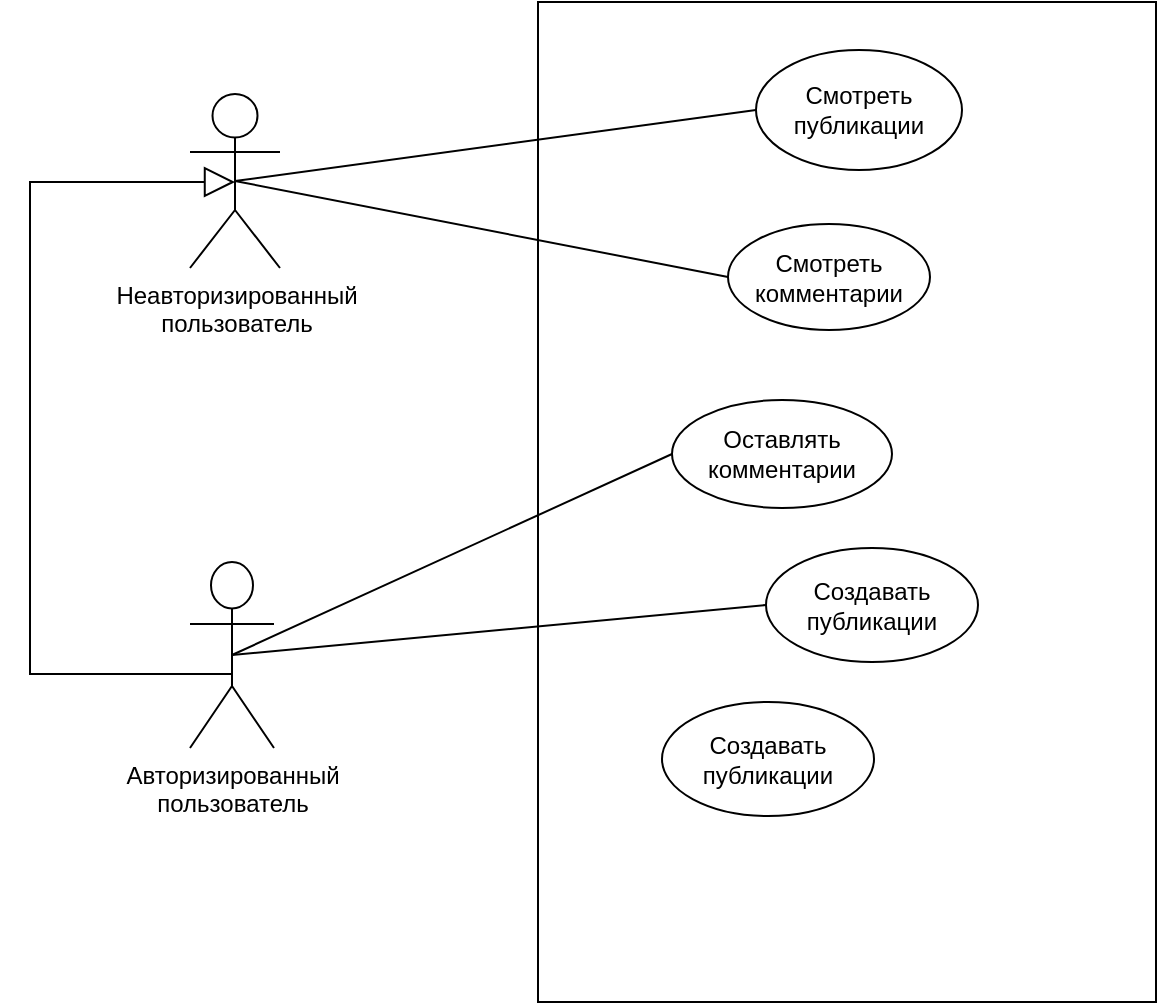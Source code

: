<mxfile version="24.9.1">
  <diagram id="OHagz_9Yiikdr4rXO1yo" name="Страница 1">
    <mxGraphModel dx="1402" dy="614" grid="0" gridSize="10" guides="1" tooltips="1" connect="1" arrows="1" fold="1" page="0" pageScale="1" pageWidth="827" pageHeight="1169" math="0" shadow="0">
      <root>
        <mxCell id="0" />
        <mxCell id="1" parent="0" />
        <mxCell id="B0YOqnxowSEeAvgDbwUn-8" style="rounded=0;orthogonalLoop=1;jettySize=auto;html=1;exitX=0.5;exitY=0.5;exitDx=0;exitDy=0;exitPerimeter=0;entryX=0;entryY=0.5;entryDx=0;entryDy=0;endArrow=none;endFill=0;" edge="1" parent="1" source="aujBNVwlEjMIlrqZJZry-2" target="B0YOqnxowSEeAvgDbwUn-6">
          <mxGeometry relative="1" as="geometry" />
        </mxCell>
        <mxCell id="B0YOqnxowSEeAvgDbwUn-9" style="rounded=0;orthogonalLoop=1;jettySize=auto;html=1;exitX=0.5;exitY=0.5;exitDx=0;exitDy=0;exitPerimeter=0;entryX=0;entryY=0.5;entryDx=0;entryDy=0;endArrow=none;endFill=0;" edge="1" parent="1" source="aujBNVwlEjMIlrqZJZry-2" target="B0YOqnxowSEeAvgDbwUn-7">
          <mxGeometry relative="1" as="geometry" />
        </mxCell>
        <mxCell id="aujBNVwlEjMIlrqZJZry-2" value="Неавторизированный&lt;br&gt;пользователь" style="shape=umlActor;verticalLabelPosition=bottom;verticalAlign=top;html=1;outlineConnect=0;gradientColor=none;" parent="1" vertex="1">
          <mxGeometry x="41" y="193" width="45" height="87" as="geometry" />
        </mxCell>
        <mxCell id="B0YOqnxowSEeAvgDbwUn-10" style="edgeStyle=orthogonalEdgeStyle;rounded=0;orthogonalLoop=1;jettySize=auto;html=1;entryX=0.5;entryY=0.5;entryDx=0;entryDy=0;entryPerimeter=0;endArrow=block;endFill=0;exitX=0.5;exitY=0.5;exitDx=0;exitDy=0;exitPerimeter=0;strokeWidth=1;endSize=13;" edge="1" parent="1" source="B0YOqnxowSEeAvgDbwUn-1" target="aujBNVwlEjMIlrqZJZry-2">
          <mxGeometry relative="1" as="geometry">
            <Array as="points">
              <mxPoint x="-39" y="483" />
              <mxPoint x="-39" y="237" />
              <mxPoint x="64" y="237" />
            </Array>
          </mxGeometry>
        </mxCell>
        <mxCell id="B0YOqnxowSEeAvgDbwUn-13" style="rounded=0;orthogonalLoop=1;jettySize=auto;html=1;exitX=0.5;exitY=0.5;exitDx=0;exitDy=0;exitPerimeter=0;entryX=0;entryY=0.5;entryDx=0;entryDy=0;endArrow=none;endFill=0;" edge="1" parent="1" source="B0YOqnxowSEeAvgDbwUn-1" target="B0YOqnxowSEeAvgDbwUn-11">
          <mxGeometry relative="1" as="geometry" />
        </mxCell>
        <mxCell id="B0YOqnxowSEeAvgDbwUn-14" style="rounded=0;orthogonalLoop=1;jettySize=auto;html=1;exitX=0.5;exitY=0.5;exitDx=0;exitDy=0;exitPerimeter=0;entryX=0;entryY=0.5;entryDx=0;entryDy=0;endArrow=none;endFill=0;" edge="1" parent="1" source="B0YOqnxowSEeAvgDbwUn-1" target="B0YOqnxowSEeAvgDbwUn-12">
          <mxGeometry relative="1" as="geometry" />
        </mxCell>
        <mxCell id="B0YOqnxowSEeAvgDbwUn-1" value="Авторизированный&lt;br&gt;пользователь" style="shape=umlActor;verticalLabelPosition=bottom;verticalAlign=top;html=1;outlineConnect=0;gradientColor=none;" vertex="1" parent="1">
          <mxGeometry x="41" y="427" width="42" height="93" as="geometry" />
        </mxCell>
        <mxCell id="B0YOqnxowSEeAvgDbwUn-3" value="" style="rounded=0;whiteSpace=wrap;html=1;fillColor=none;" vertex="1" parent="1">
          <mxGeometry x="215" y="147" width="309" height="500" as="geometry" />
        </mxCell>
        <mxCell id="B0YOqnxowSEeAvgDbwUn-6" value="Смотреть &lt;br&gt;публикации" style="ellipse;whiteSpace=wrap;html=1;" vertex="1" parent="1">
          <mxGeometry x="324" y="171" width="103" height="60" as="geometry" />
        </mxCell>
        <mxCell id="B0YOqnxowSEeAvgDbwUn-7" value="Смотреть&lt;br&gt;комментарии" style="ellipse;whiteSpace=wrap;html=1;" vertex="1" parent="1">
          <mxGeometry x="310" y="258" width="101" height="53" as="geometry" />
        </mxCell>
        <mxCell id="B0YOqnxowSEeAvgDbwUn-11" value="Оставлять&lt;br&gt;комментарии" style="ellipse;whiteSpace=wrap;html=1;" vertex="1" parent="1">
          <mxGeometry x="282" y="346" width="110" height="54" as="geometry" />
        </mxCell>
        <mxCell id="B0YOqnxowSEeAvgDbwUn-12" value="Создавать публикации" style="ellipse;whiteSpace=wrap;html=1;" vertex="1" parent="1">
          <mxGeometry x="329" y="420" width="106" height="57" as="geometry" />
        </mxCell>
        <mxCell id="B0YOqnxowSEeAvgDbwUn-15" value="Создавать публикации" style="ellipse;whiteSpace=wrap;html=1;" vertex="1" parent="1">
          <mxGeometry x="277" y="497" width="106" height="57" as="geometry" />
        </mxCell>
      </root>
    </mxGraphModel>
  </diagram>
</mxfile>

